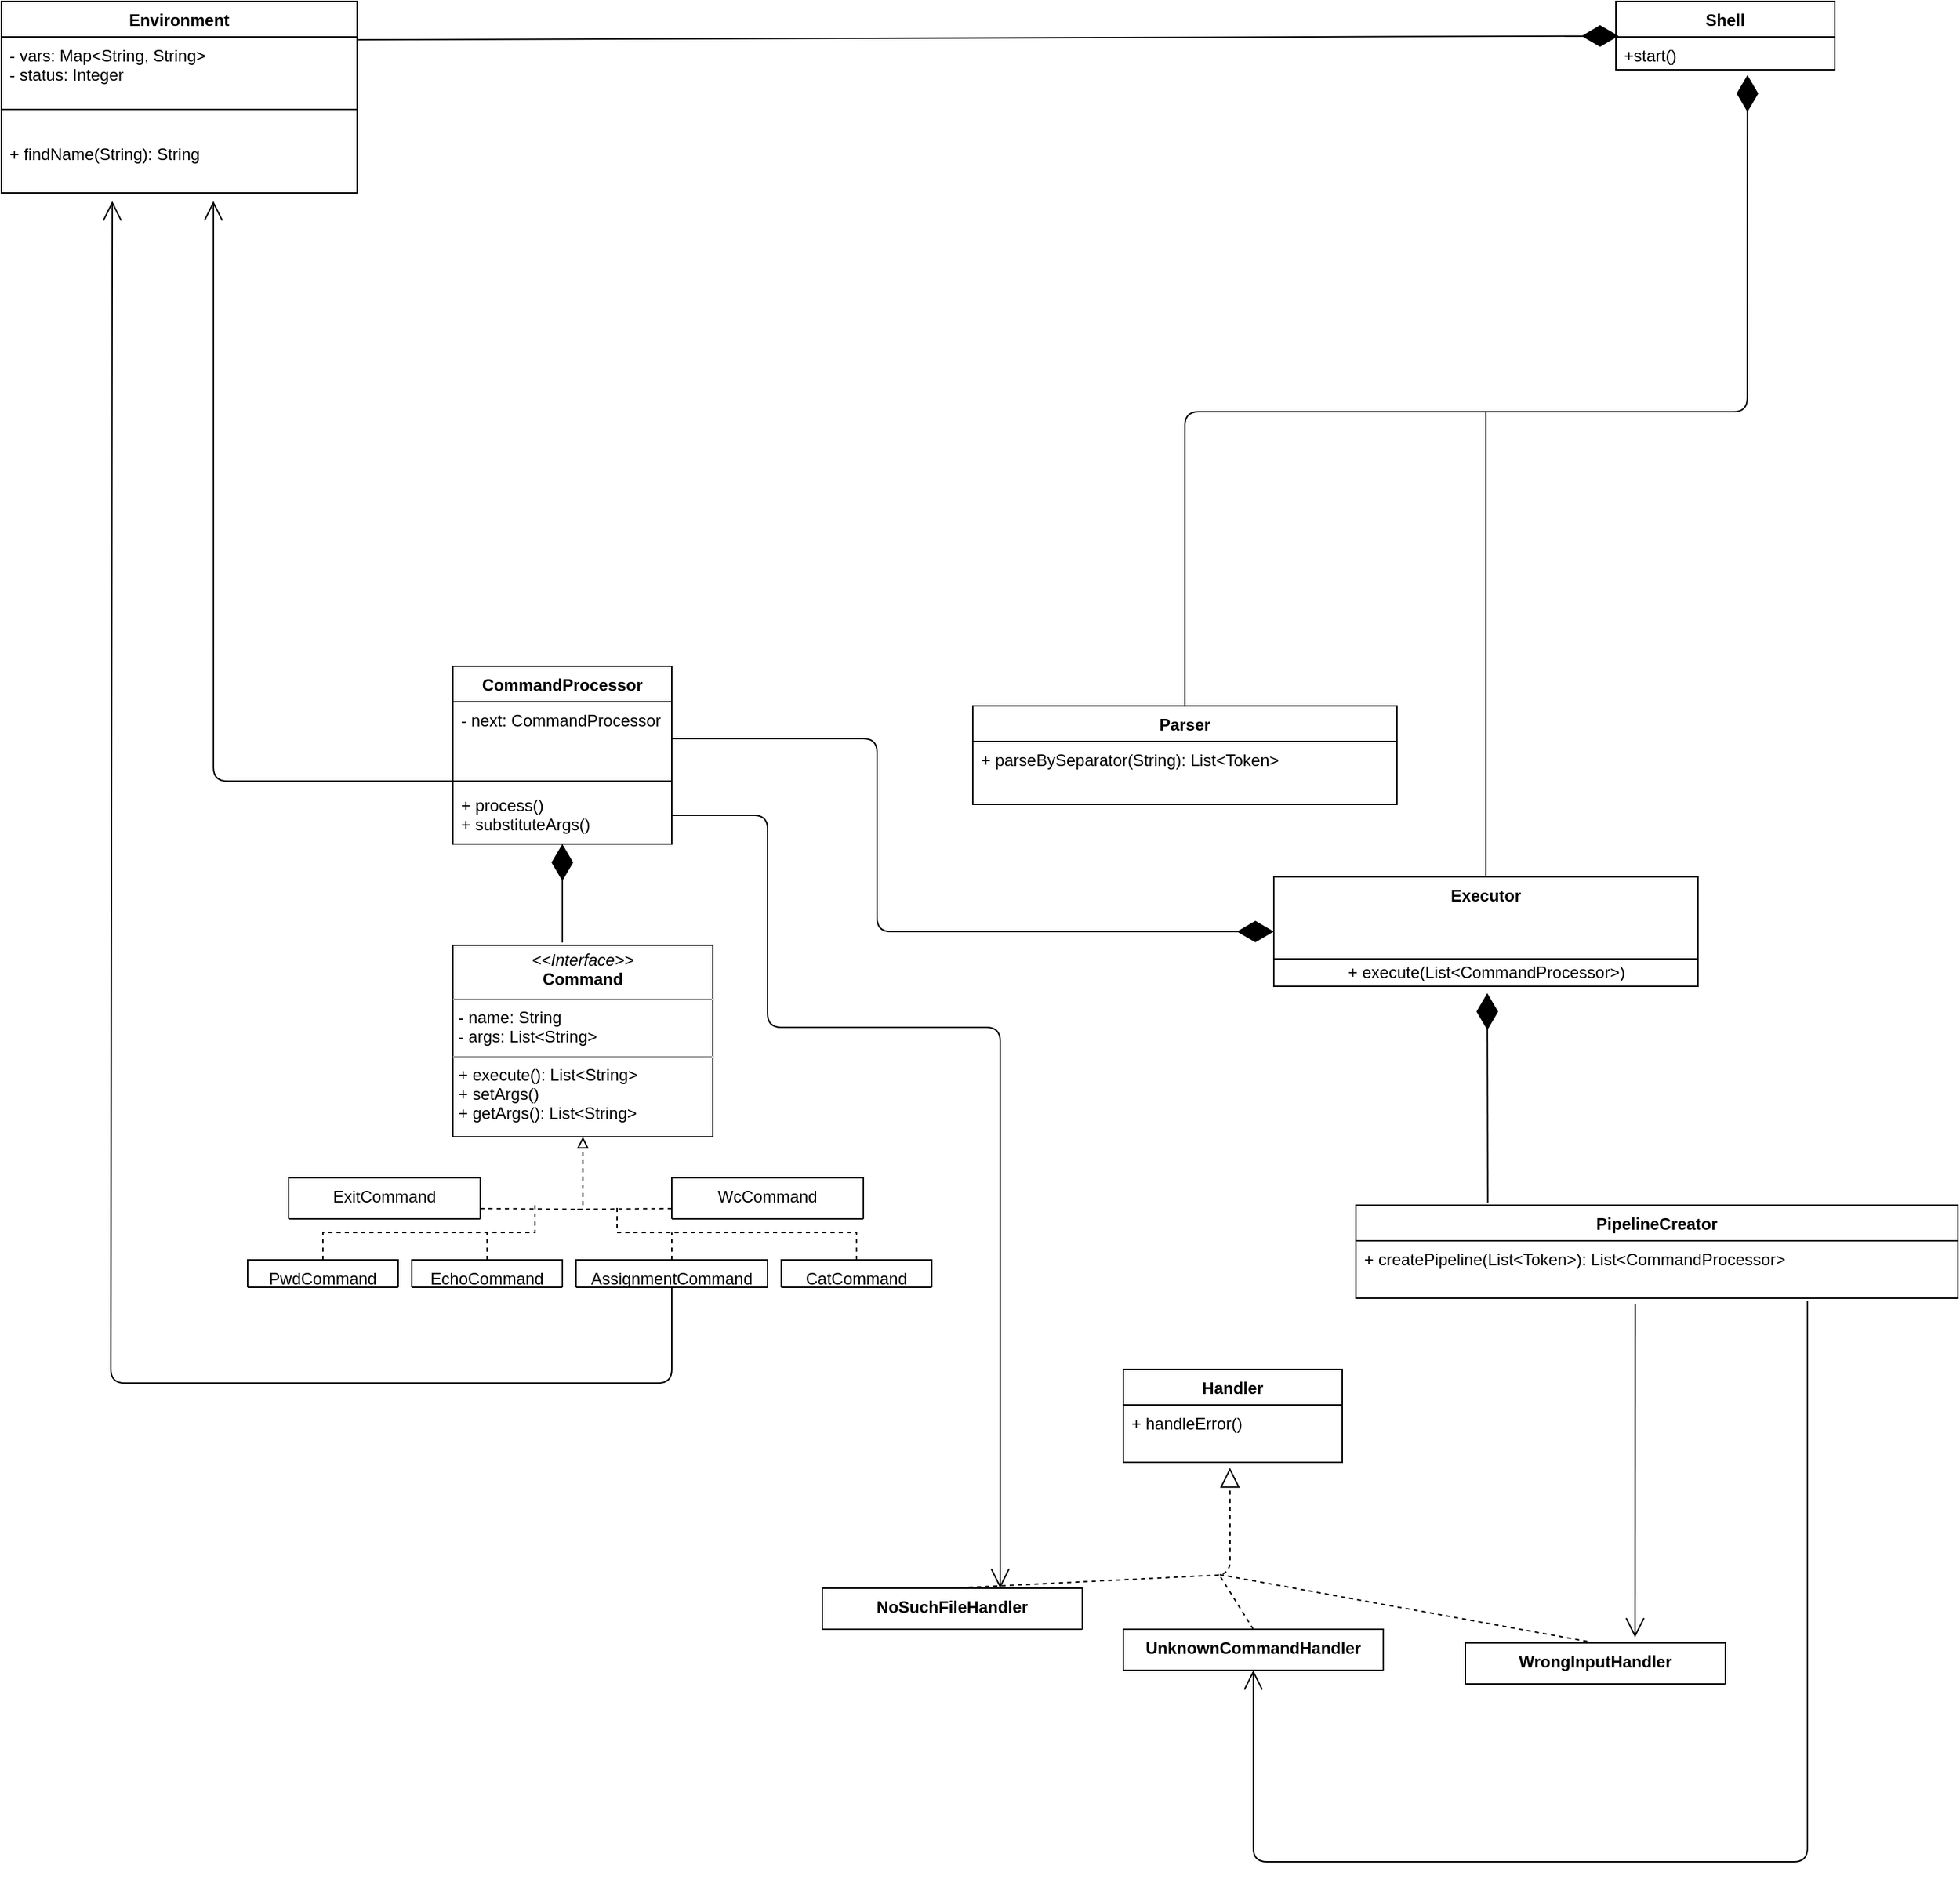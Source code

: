 <mxfile version="13.7.6" type="github">
  <diagram id="C5RBs43oDa-KdzZeNtuy" name="Page-1">
    <mxGraphModel dx="2361" dy="1039" grid="1" gridSize="10" guides="1" tooltips="1" connect="1" arrows="1" fold="1" page="1" pageScale="1" pageWidth="827" pageHeight="1169" math="0" shadow="0">
      <root>
        <mxCell id="WIyWlLk6GJQsqaUBKTNV-0" />
        <mxCell id="WIyWlLk6GJQsqaUBKTNV-1" parent="WIyWlLk6GJQsqaUBKTNV-0" />
        <mxCell id="C2iOl5TPx-IQzo7V2mOy-38" value="Shell" style="swimlane;fontStyle=1;align=center;verticalAlign=top;childLayout=stackLayout;horizontal=1;startSize=26;horizontalStack=0;resizeParent=1;resizeParentMax=0;resizeLast=0;collapsible=1;marginBottom=0;" parent="WIyWlLk6GJQsqaUBKTNV-1" vertex="1">
          <mxGeometry x="1140" y="200" width="160" height="50" as="geometry" />
        </mxCell>
        <mxCell id="C2iOl5TPx-IQzo7V2mOy-41" value="+start()" style="text;strokeColor=none;fillColor=none;align=left;verticalAlign=top;spacingLeft=4;spacingRight=4;overflow=hidden;rotatable=0;points=[[0,0.5],[1,0.5]];portConstraint=eastwest;" parent="C2iOl5TPx-IQzo7V2mOy-38" vertex="1">
          <mxGeometry y="26" width="160" height="24" as="geometry" />
        </mxCell>
        <mxCell id="VJrtjI2OKQ1O3ZYctq5D-0" value="&lt;p style=&quot;margin: 0px ; margin-top: 4px ; text-align: center&quot;&gt;&lt;i&gt;&amp;lt;&amp;lt;Interface&amp;gt;&amp;gt;&lt;/i&gt;&lt;br&gt;&lt;b&gt;Command&lt;/b&gt;&lt;/p&gt;&lt;hr size=&quot;1&quot;&gt;&lt;p style=&quot;margin: 0px ; margin-left: 4px&quot;&gt;- name: String&lt;br&gt;- args: List&amp;lt;String&amp;gt;&lt;/p&gt;&lt;hr size=&quot;1&quot;&gt;&lt;p style=&quot;margin: 0px ; margin-left: 4px&quot;&gt;+ execute(): List&amp;lt;String&amp;gt;&lt;br&gt;&lt;/p&gt;&lt;p style=&quot;margin: 0px ; margin-left: 4px&quot;&gt;+ setArgs()&lt;/p&gt;&lt;p style=&quot;margin: 0px ; margin-left: 4px&quot;&gt;+ getArgs(): List&amp;lt;String&amp;gt;&lt;/p&gt;" style="verticalAlign=top;align=left;overflow=fill;fontSize=12;fontFamily=Helvetica;html=1;" parent="WIyWlLk6GJQsqaUBKTNV-1" vertex="1">
          <mxGeometry x="290" y="890" width="190" height="140" as="geometry" />
        </mxCell>
        <mxCell id="J4Nk3TUKOTsG7t74JODU-21" style="edgeStyle=elbowEdgeStyle;rounded=0;jumpStyle=none;orthogonalLoop=1;jettySize=auto;elbow=vertical;html=1;exitX=0.5;exitY=0;exitDx=0;exitDy=0;dashed=1;endArrow=none;endFill=0;" parent="WIyWlLk6GJQsqaUBKTNV-1" source="VJrtjI2OKQ1O3ZYctq5D-21" edge="1">
          <mxGeometry relative="1" as="geometry">
            <mxPoint x="315" y="1100" as="targetPoint" />
          </mxGeometry>
        </mxCell>
        <mxCell id="C2iOl5TPx-IQzo7V2mOy-6" value="Environment" style="swimlane;fontStyle=1;align=center;verticalAlign=top;childLayout=stackLayout;horizontal=1;startSize=26;horizontalStack=0;resizeParent=1;resizeParentMax=0;resizeLast=0;collapsible=1;marginBottom=0;" parent="WIyWlLk6GJQsqaUBKTNV-1" vertex="1">
          <mxGeometry x="-40" y="200" width="260" height="140" as="geometry" />
        </mxCell>
        <mxCell id="C2iOl5TPx-IQzo7V2mOy-7" value="- vars: Map&lt;String, String&gt;&#xa;- status: Integer" style="text;strokeColor=none;fillColor=none;align=left;verticalAlign=top;spacingLeft=4;spacingRight=4;overflow=hidden;rotatable=0;points=[[0,0.5],[1,0.5]];portConstraint=eastwest;" parent="C2iOl5TPx-IQzo7V2mOy-6" vertex="1">
          <mxGeometry y="26" width="260" height="34" as="geometry" />
        </mxCell>
        <mxCell id="C2iOl5TPx-IQzo7V2mOy-67" value="" style="line;strokeWidth=1;fillColor=none;align=left;verticalAlign=middle;spacingTop=-1;spacingLeft=3;spacingRight=3;rotatable=0;labelPosition=right;points=[];portConstraint=eastwest;" parent="C2iOl5TPx-IQzo7V2mOy-6" vertex="1">
          <mxGeometry y="60" width="260" height="38" as="geometry" />
        </mxCell>
        <mxCell id="C2iOl5TPx-IQzo7V2mOy-72" value="+ findName(String): String" style="text;strokeColor=none;fillColor=none;align=left;verticalAlign=top;spacingLeft=4;spacingRight=4;overflow=hidden;rotatable=0;points=[[0,0.5],[1,0.5]];portConstraint=eastwest;" parent="C2iOl5TPx-IQzo7V2mOy-6" vertex="1">
          <mxGeometry y="98" width="260" height="42" as="geometry" />
        </mxCell>
        <mxCell id="VJrtjI2OKQ1O3ZYctq5D-21" value="EchoCommand" style="swimlane;fontStyle=0;align=center;verticalAlign=top;childLayout=stackLayout;horizontal=1;startSize=30;horizontalStack=0;resizeParent=1;resizeLast=0;collapsible=1;marginBottom=0;rounded=0;shadow=0;strokeWidth=1;" parent="WIyWlLk6GJQsqaUBKTNV-1" vertex="1">
          <mxGeometry x="260" y="1120" width="110" height="20" as="geometry">
            <mxRectangle x="340" y="380" width="170" height="26" as="alternateBounds" />
          </mxGeometry>
        </mxCell>
        <mxCell id="J4Nk3TUKOTsG7t74JODU-23" style="edgeStyle=elbowEdgeStyle;rounded=0;jumpStyle=none;orthogonalLoop=1;jettySize=auto;elbow=vertical;html=1;exitX=0.5;exitY=0;exitDx=0;exitDy=0;dashed=1;endArrow=none;endFill=0;" parent="WIyWlLk6GJQsqaUBKTNV-1" source="VJrtjI2OKQ1O3ZYctq5D-17" edge="1">
          <mxGeometry relative="1" as="geometry">
            <mxPoint x="450" y="1100" as="targetPoint" />
          </mxGeometry>
        </mxCell>
        <mxCell id="VJrtjI2OKQ1O3ZYctq5D-17" value="AssignmentCommand&#xa;" style="swimlane;fontStyle=0;align=center;verticalAlign=top;childLayout=stackLayout;horizontal=1;startSize=30;horizontalStack=0;resizeParent=1;resizeLast=0;collapsible=1;marginBottom=0;rounded=0;shadow=0;strokeWidth=1;" parent="WIyWlLk6GJQsqaUBKTNV-1" vertex="1">
          <mxGeometry x="380" y="1120" width="140" height="20" as="geometry">
            <mxRectangle x="340" y="380" width="170" height="26" as="alternateBounds" />
          </mxGeometry>
        </mxCell>
        <mxCell id="J4Nk3TUKOTsG7t74JODU-22" style="edgeStyle=elbowEdgeStyle;rounded=0;jumpStyle=none;orthogonalLoop=1;jettySize=auto;elbow=vertical;html=1;exitX=0.5;exitY=0;exitDx=0;exitDy=0;dashed=1;endArrow=none;endFill=0;" parent="WIyWlLk6GJQsqaUBKTNV-1" source="VJrtjI2OKQ1O3ZYctq5D-1" edge="1">
          <mxGeometry relative="1" as="geometry">
            <mxPoint x="410" y="1080" as="targetPoint" />
          </mxGeometry>
        </mxCell>
        <mxCell id="VJrtjI2OKQ1O3ZYctq5D-1" value="CatCommand" style="swimlane;fontStyle=0;align=center;verticalAlign=top;childLayout=stackLayout;horizontal=1;startSize=30;horizontalStack=0;resizeParent=1;resizeLast=0;collapsible=1;marginBottom=0;rounded=0;shadow=0;strokeWidth=1;" parent="WIyWlLk6GJQsqaUBKTNV-1" vertex="1">
          <mxGeometry x="530" y="1120" width="110" height="20" as="geometry">
            <mxRectangle x="340" y="380" width="170" height="26" as="alternateBounds" />
          </mxGeometry>
        </mxCell>
        <mxCell id="J4Nk3TUKOTsG7t74JODU-29" style="edgeStyle=elbowEdgeStyle;rounded=0;jumpStyle=none;orthogonalLoop=1;jettySize=auto;elbow=vertical;html=1;exitX=0.5;exitY=0;exitDx=0;exitDy=0;dashed=1;startSize=6;endArrow=none;endFill=0;" parent="WIyWlLk6GJQsqaUBKTNV-1" source="VJrtjI2OKQ1O3ZYctq5D-19" edge="1">
          <mxGeometry relative="1" as="geometry">
            <mxPoint x="350" y="1080" as="targetPoint" />
          </mxGeometry>
        </mxCell>
        <mxCell id="VJrtjI2OKQ1O3ZYctq5D-19" value="PwdCommand" style="swimlane;fontStyle=0;align=center;verticalAlign=top;childLayout=stackLayout;horizontal=1;startSize=30;horizontalStack=0;resizeParent=1;resizeLast=0;collapsible=1;marginBottom=0;rounded=0;shadow=0;strokeWidth=1;" parent="WIyWlLk6GJQsqaUBKTNV-1" vertex="1">
          <mxGeometry x="140" y="1120" width="110" height="20" as="geometry">
            <mxRectangle x="340" y="380" width="170" height="26" as="alternateBounds" />
          </mxGeometry>
        </mxCell>
        <mxCell id="J4Nk3TUKOTsG7t74JODU-26" style="edgeStyle=elbowEdgeStyle;rounded=0;jumpStyle=none;orthogonalLoop=1;jettySize=auto;elbow=vertical;html=1;exitX=1;exitY=0.75;exitDx=0;exitDy=0;entryX=0.5;entryY=1;entryDx=0;entryDy=0;dashed=1;endArrow=block;endFill=0;" parent="WIyWlLk6GJQsqaUBKTNV-1" source="VJrtjI2OKQ1O3ZYctq5D-11" target="VJrtjI2OKQ1O3ZYctq5D-0" edge="1">
          <mxGeometry relative="1" as="geometry">
            <Array as="points">
              <mxPoint x="380" y="1083" />
              <mxPoint x="350" y="1083" />
            </Array>
          </mxGeometry>
        </mxCell>
        <mxCell id="VJrtjI2OKQ1O3ZYctq5D-11" value="ExitCommand" style="swimlane;fontStyle=0;align=center;verticalAlign=top;childLayout=stackLayout;horizontal=1;startSize=30;horizontalStack=0;resizeParent=1;resizeLast=0;collapsible=1;marginBottom=0;rounded=0;shadow=0;strokeWidth=1;" parent="WIyWlLk6GJQsqaUBKTNV-1" vertex="1">
          <mxGeometry x="170" y="1060" width="140" height="30" as="geometry">
            <mxRectangle x="340" y="380" width="170" height="26" as="alternateBounds" />
          </mxGeometry>
        </mxCell>
        <mxCell id="J4Nk3TUKOTsG7t74JODU-27" style="edgeStyle=elbowEdgeStyle;rounded=0;jumpStyle=none;orthogonalLoop=1;jettySize=auto;elbow=vertical;html=1;exitX=0;exitY=0.75;exitDx=0;exitDy=0;dashed=1;endArrow=none;endFill=0;" parent="WIyWlLk6GJQsqaUBKTNV-1" source="VJrtjI2OKQ1O3ZYctq5D-14" edge="1">
          <mxGeometry relative="1" as="geometry">
            <mxPoint x="380" y="1083" as="targetPoint" />
          </mxGeometry>
        </mxCell>
        <mxCell id="VJrtjI2OKQ1O3ZYctq5D-14" value="WcCommand" style="swimlane;fontStyle=0;align=center;verticalAlign=top;childLayout=stackLayout;horizontal=1;startSize=30;horizontalStack=0;resizeParent=1;resizeLast=0;collapsible=1;marginBottom=0;rounded=0;shadow=0;strokeWidth=1;" parent="WIyWlLk6GJQsqaUBKTNV-1" vertex="1">
          <mxGeometry x="450" y="1060" width="140" height="30" as="geometry">
            <mxRectangle x="340" y="380" width="170" height="26" as="alternateBounds" />
          </mxGeometry>
        </mxCell>
        <mxCell id="C2iOl5TPx-IQzo7V2mOy-0" value="Parser" style="swimlane;fontStyle=1;align=center;verticalAlign=top;childLayout=stackLayout;horizontal=1;startSize=26;horizontalStack=0;resizeParent=1;resizeParentMax=0;resizeLast=0;collapsible=1;marginBottom=0;" parent="WIyWlLk6GJQsqaUBKTNV-1" vertex="1">
          <mxGeometry x="670" y="715" width="310" height="72" as="geometry" />
        </mxCell>
        <mxCell id="C2iOl5TPx-IQzo7V2mOy-2" value="+ parseBySeparator(String): List&lt;Token&gt;" style="text;strokeColor=none;fillColor=none;align=left;verticalAlign=top;spacingLeft=4;spacingRight=4;overflow=hidden;rotatable=0;points=[[0,0.5],[1,0.5]];portConstraint=eastwest;" parent="C2iOl5TPx-IQzo7V2mOy-0" vertex="1">
          <mxGeometry y="26" width="310" height="46" as="geometry" />
        </mxCell>
        <mxCell id="C2iOl5TPx-IQzo7V2mOy-21" value="" style="endArrow=block;dashed=1;endFill=0;endSize=12;html=1;exitX=0.5;exitY=0;exitDx=0;exitDy=0;entryX=0.487;entryY=1.095;entryDx=0;entryDy=0;entryPerimeter=0;" parent="WIyWlLk6GJQsqaUBKTNV-1" source="C2iOl5TPx-IQzo7V2mOy-18" target="C2iOl5TPx-IQzo7V2mOy-13" edge="1">
          <mxGeometry width="160" relative="1" as="geometry">
            <mxPoint x="1110" y="1380" as="sourcePoint" />
            <mxPoint x="980" y="1310" as="targetPoint" />
            <Array as="points">
              <mxPoint x="858" y="1350" />
            </Array>
          </mxGeometry>
        </mxCell>
        <mxCell id="C2iOl5TPx-IQzo7V2mOy-22" value="" style="endArrow=none;dashed=1;html=1;exitX=0.5;exitY=0;exitDx=0;exitDy=0;" parent="WIyWlLk6GJQsqaUBKTNV-1" source="C2iOl5TPx-IQzo7V2mOy-14" edge="1">
          <mxGeometry width="50" height="50" relative="1" as="geometry">
            <mxPoint x="690" y="1580" as="sourcePoint" />
            <mxPoint x="850" y="1350" as="targetPoint" />
          </mxGeometry>
        </mxCell>
        <mxCell id="7sVxfF_X4f4mhm9MYnKA-0" value="PipelineCreator" style="swimlane;fontStyle=1;align=center;verticalAlign=top;childLayout=stackLayout;horizontal=1;startSize=26;horizontalStack=0;resizeParent=1;resizeParentMax=0;resizeLast=0;collapsible=1;marginBottom=0;" parent="WIyWlLk6GJQsqaUBKTNV-1" vertex="1">
          <mxGeometry x="950" y="1080" width="440" height="68" as="geometry" />
        </mxCell>
        <mxCell id="7sVxfF_X4f4mhm9MYnKA-3" value="+ createPipeline(List&lt;Token&gt;): List&lt;CommandProcessor&gt;" style="text;strokeColor=none;fillColor=none;align=left;verticalAlign=top;spacingLeft=4;spacingRight=4;overflow=hidden;rotatable=0;points=[[0,0.5],[1,0.5]];portConstraint=eastwest;" parent="7sVxfF_X4f4mhm9MYnKA-0" vertex="1">
          <mxGeometry y="26" width="440" height="42" as="geometry" />
        </mxCell>
        <mxCell id="ryLc1YjKSVbnKzWnMCqD-0" value="CommandProcessor" style="swimlane;fontStyle=1;align=center;verticalAlign=top;childLayout=stackLayout;horizontal=1;startSize=26;horizontalStack=0;resizeParent=1;resizeParentMax=0;resizeLast=0;collapsible=1;marginBottom=0;" parent="WIyWlLk6GJQsqaUBKTNV-1" vertex="1">
          <mxGeometry x="290" y="686" width="160" height="130" as="geometry" />
        </mxCell>
        <mxCell id="ryLc1YjKSVbnKzWnMCqD-1" value="- next: CommandProcessor&#xa;&#xa;&#xa;&#xa;&#xa;" style="text;strokeColor=none;fillColor=none;align=left;verticalAlign=top;spacingLeft=4;spacingRight=4;overflow=hidden;rotatable=0;points=[[0,0.5],[1,0.5]];portConstraint=eastwest;" parent="ryLc1YjKSVbnKzWnMCqD-0" vertex="1">
          <mxGeometry y="26" width="160" height="54" as="geometry" />
        </mxCell>
        <mxCell id="ryLc1YjKSVbnKzWnMCqD-2" value="" style="line;strokeWidth=1;fillColor=none;align=left;verticalAlign=middle;spacingTop=-1;spacingLeft=3;spacingRight=3;rotatable=0;labelPosition=right;points=[];portConstraint=eastwest;" parent="ryLc1YjKSVbnKzWnMCqD-0" vertex="1">
          <mxGeometry y="80" width="160" height="8" as="geometry" />
        </mxCell>
        <mxCell id="ryLc1YjKSVbnKzWnMCqD-3" value="+ process()&#xa;+ substituteArgs()" style="text;strokeColor=none;fillColor=none;align=left;verticalAlign=top;spacingLeft=4;spacingRight=4;overflow=hidden;rotatable=0;points=[[0,0.5],[1,0.5]];portConstraint=eastwest;" parent="ryLc1YjKSVbnKzWnMCqD-0" vertex="1">
          <mxGeometry y="88" width="160" height="42" as="geometry" />
        </mxCell>
        <mxCell id="C2iOl5TPx-IQzo7V2mOy-55" value="" style="endArrow=open;endFill=1;endSize=12;html=1;entryX=0.5;entryY=1;entryDx=0;entryDy=0;" parent="WIyWlLk6GJQsqaUBKTNV-1" target="C2iOl5TPx-IQzo7V2mOy-14" edge="1">
          <mxGeometry width="160" relative="1" as="geometry">
            <mxPoint x="1280" y="1150" as="sourcePoint" />
            <mxPoint x="1500" y="940" as="targetPoint" />
            <Array as="points">
              <mxPoint x="1280" y="1560" />
              <mxPoint x="875" y="1560" />
            </Array>
          </mxGeometry>
        </mxCell>
        <mxCell id="C2iOl5TPx-IQzo7V2mOy-14" value="UnknownCommandHandler" style="swimlane;fontStyle=1;align=center;verticalAlign=top;childLayout=stackLayout;horizontal=1;startSize=68;horizontalStack=0;resizeParent=1;resizeParentMax=0;resizeLast=0;collapsible=1;marginBottom=0;" parent="WIyWlLk6GJQsqaUBKTNV-1" vertex="1">
          <mxGeometry x="780" y="1390" width="190" height="30" as="geometry" />
        </mxCell>
        <mxCell id="C2iOl5TPx-IQzo7V2mOy-18" value="NoSuchFileHandler" style="swimlane;fontStyle=1;align=center;verticalAlign=top;childLayout=stackLayout;horizontal=1;startSize=68;horizontalStack=0;resizeParent=1;resizeParentMax=0;resizeLast=0;collapsible=1;marginBottom=0;" parent="WIyWlLk6GJQsqaUBKTNV-1" vertex="1">
          <mxGeometry x="560" y="1360" width="190" height="30" as="geometry" />
        </mxCell>
        <mxCell id="C2iOl5TPx-IQzo7V2mOy-56" value="" style="endArrow=open;endFill=1;endSize=12;html=1;exitX=1;exitY=0.5;exitDx=0;exitDy=0;" parent="WIyWlLk6GJQsqaUBKTNV-1" source="ryLc1YjKSVbnKzWnMCqD-3" edge="1">
          <mxGeometry width="160" relative="1" as="geometry">
            <mxPoint x="530" y="1230" as="sourcePoint" />
            <mxPoint x="690" y="1360" as="targetPoint" />
            <Array as="points">
              <mxPoint x="520" y="795" />
              <mxPoint x="520" y="950" />
              <mxPoint x="690" y="950" />
            </Array>
          </mxGeometry>
        </mxCell>
        <mxCell id="C2iOl5TPx-IQzo7V2mOy-57" value="" style="endArrow=none;dashed=1;html=1;exitX=0.5;exitY=0;exitDx=0;exitDy=0;" parent="WIyWlLk6GJQsqaUBKTNV-1" source="C2iOl5TPx-IQzo7V2mOy-58" edge="1">
          <mxGeometry width="50" height="50" relative="1" as="geometry">
            <mxPoint x="940" y="1590" as="sourcePoint" />
            <mxPoint x="850" y="1350" as="targetPoint" />
          </mxGeometry>
        </mxCell>
        <mxCell id="C2iOl5TPx-IQzo7V2mOy-58" value="WrongInputHandler" style="swimlane;fontStyle=1;align=center;verticalAlign=top;childLayout=stackLayout;horizontal=1;startSize=68;horizontalStack=0;resizeParent=1;resizeParentMax=0;resizeLast=0;collapsible=1;marginBottom=0;" parent="WIyWlLk6GJQsqaUBKTNV-1" vertex="1">
          <mxGeometry x="1030" y="1400" width="190" height="30" as="geometry" />
        </mxCell>
        <mxCell id="C2iOl5TPx-IQzo7V2mOy-59" value="" style="endArrow=open;endFill=1;endSize=12;html=1;exitX=0.464;exitY=1.095;exitDx=0;exitDy=0;exitPerimeter=0;" parent="WIyWlLk6GJQsqaUBKTNV-1" source="7sVxfF_X4f4mhm9MYnKA-3" edge="1">
          <mxGeometry width="160" relative="1" as="geometry">
            <mxPoint x="720" y="1020" as="sourcePoint" />
            <mxPoint x="1154" y="1396" as="targetPoint" />
          </mxGeometry>
        </mxCell>
        <mxCell id="C2iOl5TPx-IQzo7V2mOy-66" value="" style="endArrow=open;endFill=1;endSize=12;html=1;exitX=0.5;exitY=1;exitDx=0;exitDy=0;entryX=0.081;entryY=-0.2;entryDx=0;entryDy=0;entryPerimeter=0;" parent="WIyWlLk6GJQsqaUBKTNV-1" source="VJrtjI2OKQ1O3ZYctq5D-17" edge="1">
          <mxGeometry width="160" relative="1" as="geometry">
            <mxPoint x="230" y="1273" as="sourcePoint" />
            <mxPoint x="41.06" y="346" as="targetPoint" />
            <Array as="points">
              <mxPoint x="450" y="1210" />
              <mxPoint x="40" y="1210" />
            </Array>
          </mxGeometry>
        </mxCell>
        <mxCell id="C2iOl5TPx-IQzo7V2mOy-73" value="" style="endArrow=open;endFill=1;endSize=12;html=1;exitX=-0.006;exitY=-0.095;exitDx=0;exitDy=0;exitPerimeter=0;entryX=0.596;entryY=1.143;entryDx=0;entryDy=0;entryPerimeter=0;" parent="WIyWlLk6GJQsqaUBKTNV-1" source="ryLc1YjKSVbnKzWnMCqD-3" target="C2iOl5TPx-IQzo7V2mOy-72" edge="1">
          <mxGeometry width="160" relative="1" as="geometry">
            <mxPoint x="430" y="700" as="sourcePoint" />
            <mxPoint x="590" y="700" as="targetPoint" />
            <Array as="points">
              <mxPoint x="115" y="770" />
            </Array>
          </mxGeometry>
        </mxCell>
        <mxCell id="C2iOl5TPx-IQzo7V2mOy-10" value="Handler" style="swimlane;fontStyle=1;align=center;verticalAlign=top;childLayout=stackLayout;horizontal=1;startSize=26;horizontalStack=0;resizeParent=1;resizeParentMax=0;resizeLast=0;collapsible=1;marginBottom=0;" parent="WIyWlLk6GJQsqaUBKTNV-1" vertex="1">
          <mxGeometry x="780" y="1200" width="160" height="68" as="geometry" />
        </mxCell>
        <mxCell id="C2iOl5TPx-IQzo7V2mOy-13" value="+ handleError()" style="text;strokeColor=none;fillColor=none;align=left;verticalAlign=top;spacingLeft=4;spacingRight=4;overflow=hidden;rotatable=0;points=[[0,0.5],[1,0.5]];portConstraint=eastwest;" parent="C2iOl5TPx-IQzo7V2mOy-10" vertex="1">
          <mxGeometry y="26" width="160" height="42" as="geometry" />
        </mxCell>
        <mxCell id="uOvQU9ALcyfX1l_JTirq-1" value="" style="endArrow=diamondThin;endFill=1;endSize=24;html=1;exitX=1.002;exitY=0.063;exitDx=0;exitDy=0;exitPerimeter=0;entryX=0.012;entryY=-0.03;entryDx=0;entryDy=0;entryPerimeter=0;startArrow=none;startFill=0;" edge="1" parent="WIyWlLk6GJQsqaUBKTNV-1" source="C2iOl5TPx-IQzo7V2mOy-7" target="C2iOl5TPx-IQzo7V2mOy-41">
          <mxGeometry width="160" relative="1" as="geometry">
            <mxPoint x="760" y="320" as="sourcePoint" />
            <mxPoint x="920" y="320" as="targetPoint" />
          </mxGeometry>
        </mxCell>
        <mxCell id="uOvQU9ALcyfX1l_JTirq-2" value="" style="endArrow=diamondThin;endFill=1;endSize=24;html=1;entryX=0.601;entryY=1.161;entryDx=0;entryDy=0;entryPerimeter=0;startArrow=none;startFill=0;" edge="1" parent="WIyWlLk6GJQsqaUBKTNV-1" target="C2iOl5TPx-IQzo7V2mOy-41">
          <mxGeometry width="160" relative="1" as="geometry">
            <mxPoint x="825" y="715" as="sourcePoint" />
            <mxPoint x="920" y="600" as="targetPoint" />
            <Array as="points">
              <mxPoint x="825" y="500" />
              <mxPoint x="1236" y="500" />
            </Array>
          </mxGeometry>
        </mxCell>
        <mxCell id="uOvQU9ALcyfX1l_JTirq-5" value="" style="endArrow=none;html=1;startArrow=none;startFill=0;" edge="1" parent="WIyWlLk6GJQsqaUBKTNV-1" source="C2iOl5TPx-IQzo7V2mOy-3">
          <mxGeometry width="50" height="50" relative="1" as="geometry">
            <mxPoint x="1080" y="835" as="sourcePoint" />
            <mxPoint x="1045" y="500" as="targetPoint" />
          </mxGeometry>
        </mxCell>
        <mxCell id="C2iOl5TPx-IQzo7V2mOy-3" value="Executor" style="swimlane;fontStyle=1;align=center;verticalAlign=top;childLayout=stackLayout;horizontal=1;startSize=60;horizontalStack=0;resizeParent=1;resizeParentMax=0;resizeLast=0;collapsible=1;marginBottom=0;" parent="WIyWlLk6GJQsqaUBKTNV-1" vertex="1">
          <mxGeometry x="890" y="840" width="310" height="80" as="geometry" />
        </mxCell>
        <mxCell id="C2iOl5TPx-IQzo7V2mOy-44" value="&lt;span style=&quot;text-align: left&quot;&gt;+ execute(List&amp;lt;CommandProcessor&amp;gt;)&lt;/span&gt;" style="text;html=1;align=center;verticalAlign=middle;resizable=0;points=[];autosize=1;" parent="C2iOl5TPx-IQzo7V2mOy-3" vertex="1">
          <mxGeometry y="60" width="310" height="20" as="geometry" />
        </mxCell>
        <mxCell id="uOvQU9ALcyfX1l_JTirq-6" value="" style="endArrow=diamondThin;endFill=1;endSize=24;html=1;entryX=0.504;entryY=1.264;entryDx=0;entryDy=0;entryPerimeter=0;exitX=0.219;exitY=-0.027;exitDx=0;exitDy=0;exitPerimeter=0;startArrow=none;startFill=0;" edge="1" parent="WIyWlLk6GJQsqaUBKTNV-1" source="7sVxfF_X4f4mhm9MYnKA-0" target="C2iOl5TPx-IQzo7V2mOy-44">
          <mxGeometry width="160" relative="1" as="geometry">
            <mxPoint x="750" y="1040" as="sourcePoint" />
            <mxPoint x="910" y="1040" as="targetPoint" />
            <Array as="points">
              <mxPoint x="1046" y="925" />
            </Array>
          </mxGeometry>
        </mxCell>
        <mxCell id="uOvQU9ALcyfX1l_JTirq-7" value="" style="endArrow=diamondThin;endFill=1;endSize=24;html=1;entryX=0;entryY=0.5;entryDx=0;entryDy=0;exitX=1;exitY=0.5;exitDx=0;exitDy=0;startArrow=none;startFill=0;" edge="1" parent="WIyWlLk6GJQsqaUBKTNV-1" source="ryLc1YjKSVbnKzWnMCqD-1" target="C2iOl5TPx-IQzo7V2mOy-3">
          <mxGeometry width="160" relative="1" as="geometry">
            <mxPoint x="580" y="910" as="sourcePoint" />
            <mxPoint x="740" y="910" as="targetPoint" />
            <Array as="points">
              <mxPoint x="600" y="739" />
              <mxPoint x="600" y="880" />
            </Array>
          </mxGeometry>
        </mxCell>
        <mxCell id="uOvQU9ALcyfX1l_JTirq-8" value="" style="endArrow=diamondThin;endFill=1;endSize=24;html=1;startArrow=none;startFill=0;" edge="1" parent="WIyWlLk6GJQsqaUBKTNV-1" target="ryLc1YjKSVbnKzWnMCqD-3">
          <mxGeometry width="160" relative="1" as="geometry">
            <mxPoint x="370" y="888" as="sourcePoint" />
            <mxPoint x="372" y="830" as="targetPoint" />
          </mxGeometry>
        </mxCell>
      </root>
    </mxGraphModel>
  </diagram>
</mxfile>
